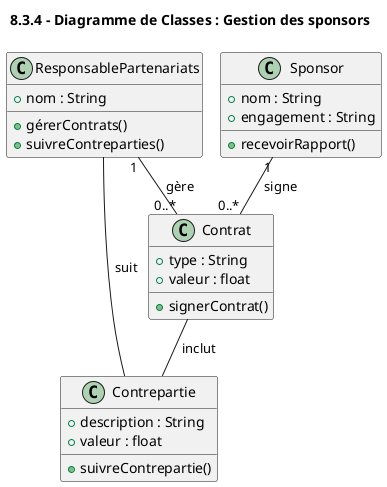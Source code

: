 @startuml
!pragma layout smetana
title 8.3.4 - Diagramme de Classes : Gestion des sponsors

class ResponsablePartenariats {
    +nom : String
    +gérerContrats()
    +suivreContreparties()
}

class Sponsor {
    +nom : String
    +engagement : String
    +recevoirRapport()
}

class Contrat {
    +type : String
    +valeur : float
    +signerContrat()
}

class Contrepartie {
    +description : String
    +valeur : float
    +suivreContrepartie()
}

ResponsablePartenariats "1" -- "0..*" Contrat : gère
Sponsor "1" -- "0..*" Contrat : signe
Contrat -- Contrepartie : inclut
ResponsablePartenariats -- Contrepartie : suit

@enduml
